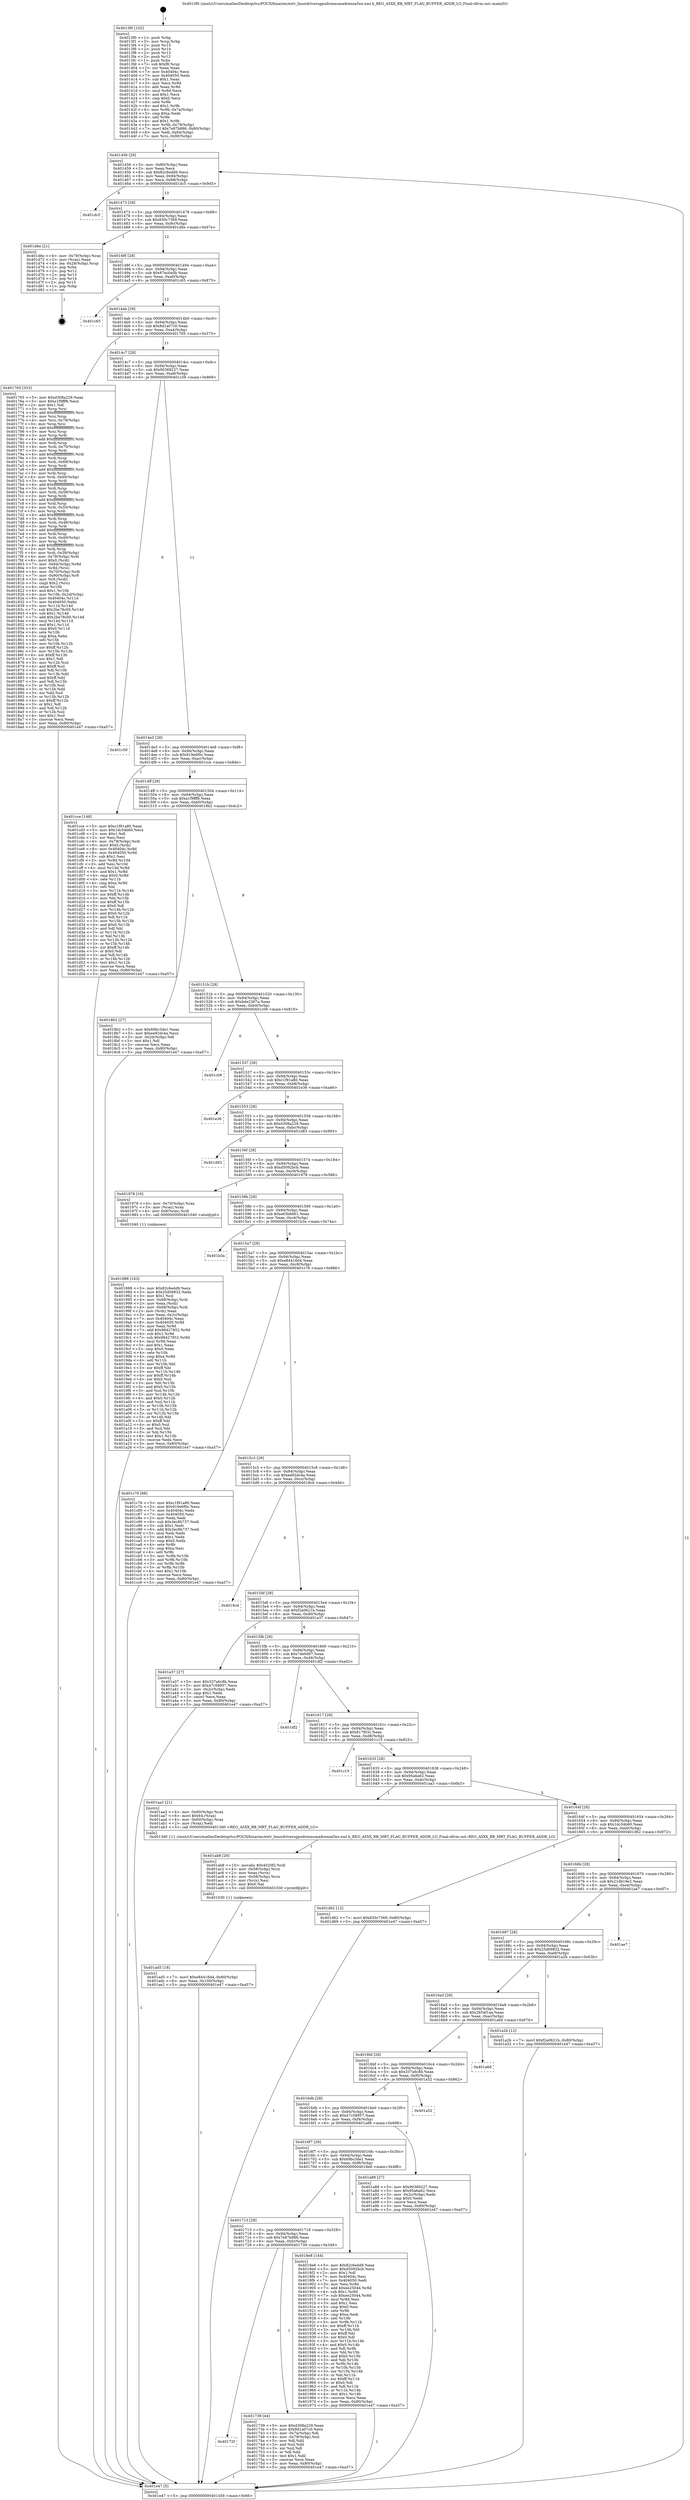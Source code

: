 digraph "0x4013f0" {
  label = "0x4013f0 (/mnt/c/Users/mathe/Desktop/tcc/POCII/binaries/extr_linuxdriversgpudrmmsmadrenoa5xx.xml.h_REG_A5XX_RB_MRT_FLAG_BUFFER_ADDR_LO_Final-ollvm.out::main(0))"
  labelloc = "t"
  node[shape=record]

  Entry [label="",width=0.3,height=0.3,shape=circle,fillcolor=black,style=filled]
  "0x401456" [label="{
     0x401456 [29]\l
     | [instrs]\l
     &nbsp;&nbsp;0x401456 \<+3\>: mov -0x80(%rbp),%eax\l
     &nbsp;&nbsp;0x401459 \<+2\>: mov %eax,%ecx\l
     &nbsp;&nbsp;0x40145b \<+6\>: sub $0x82c6edd9,%ecx\l
     &nbsp;&nbsp;0x401461 \<+6\>: mov %eax,-0x94(%rbp)\l
     &nbsp;&nbsp;0x401467 \<+6\>: mov %ecx,-0x98(%rbp)\l
     &nbsp;&nbsp;0x40146d \<+6\>: je 0000000000401dc5 \<main+0x9d5\>\l
  }"]
  "0x401dc5" [label="{
     0x401dc5\l
  }", style=dashed]
  "0x401473" [label="{
     0x401473 [28]\l
     | [instrs]\l
     &nbsp;&nbsp;0x401473 \<+5\>: jmp 0000000000401478 \<main+0x88\>\l
     &nbsp;&nbsp;0x401478 \<+6\>: mov -0x94(%rbp),%eax\l
     &nbsp;&nbsp;0x40147e \<+5\>: sub $0x830c7369,%eax\l
     &nbsp;&nbsp;0x401483 \<+6\>: mov %eax,-0x9c(%rbp)\l
     &nbsp;&nbsp;0x401489 \<+6\>: je 0000000000401d6e \<main+0x97e\>\l
  }"]
  Exit [label="",width=0.3,height=0.3,shape=circle,fillcolor=black,style=filled,peripheries=2]
  "0x401d6e" [label="{
     0x401d6e [21]\l
     | [instrs]\l
     &nbsp;&nbsp;0x401d6e \<+4\>: mov -0x78(%rbp),%rax\l
     &nbsp;&nbsp;0x401d72 \<+2\>: mov (%rax),%eax\l
     &nbsp;&nbsp;0x401d74 \<+4\>: lea -0x28(%rbp),%rsp\l
     &nbsp;&nbsp;0x401d78 \<+1\>: pop %rbx\l
     &nbsp;&nbsp;0x401d79 \<+2\>: pop %r12\l
     &nbsp;&nbsp;0x401d7b \<+2\>: pop %r13\l
     &nbsp;&nbsp;0x401d7d \<+2\>: pop %r14\l
     &nbsp;&nbsp;0x401d7f \<+2\>: pop %r15\l
     &nbsp;&nbsp;0x401d81 \<+1\>: pop %rbp\l
     &nbsp;&nbsp;0x401d82 \<+1\>: ret\l
  }"]
  "0x40148f" [label="{
     0x40148f [28]\l
     | [instrs]\l
     &nbsp;&nbsp;0x40148f \<+5\>: jmp 0000000000401494 \<main+0xa4\>\l
     &nbsp;&nbsp;0x401494 \<+6\>: mov -0x94(%rbp),%eax\l
     &nbsp;&nbsp;0x40149a \<+5\>: sub $0x87ec0a0b,%eax\l
     &nbsp;&nbsp;0x40149f \<+6\>: mov %eax,-0xa0(%rbp)\l
     &nbsp;&nbsp;0x4014a5 \<+6\>: je 0000000000401c65 \<main+0x875\>\l
  }"]
  "0x401ad5" [label="{
     0x401ad5 [18]\l
     | [instrs]\l
     &nbsp;&nbsp;0x401ad5 \<+7\>: movl $0xe84416d4,-0x80(%rbp)\l
     &nbsp;&nbsp;0x401adc \<+6\>: mov %eax,-0x100(%rbp)\l
     &nbsp;&nbsp;0x401ae2 \<+5\>: jmp 0000000000401e47 \<main+0xa57\>\l
  }"]
  "0x401c65" [label="{
     0x401c65\l
  }", style=dashed]
  "0x4014ab" [label="{
     0x4014ab [28]\l
     | [instrs]\l
     &nbsp;&nbsp;0x4014ab \<+5\>: jmp 00000000004014b0 \<main+0xc0\>\l
     &nbsp;&nbsp;0x4014b0 \<+6\>: mov -0x94(%rbp),%eax\l
     &nbsp;&nbsp;0x4014b6 \<+5\>: sub $0x8d1a07c0,%eax\l
     &nbsp;&nbsp;0x4014bb \<+6\>: mov %eax,-0xa4(%rbp)\l
     &nbsp;&nbsp;0x4014c1 \<+6\>: je 0000000000401765 \<main+0x375\>\l
  }"]
  "0x401ab8" [label="{
     0x401ab8 [29]\l
     | [instrs]\l
     &nbsp;&nbsp;0x401ab8 \<+10\>: movabs $0x4020f2,%rdi\l
     &nbsp;&nbsp;0x401ac2 \<+4\>: mov -0x58(%rbp),%rcx\l
     &nbsp;&nbsp;0x401ac6 \<+2\>: mov %eax,(%rcx)\l
     &nbsp;&nbsp;0x401ac8 \<+4\>: mov -0x58(%rbp),%rcx\l
     &nbsp;&nbsp;0x401acc \<+2\>: mov (%rcx),%esi\l
     &nbsp;&nbsp;0x401ace \<+2\>: mov $0x0,%al\l
     &nbsp;&nbsp;0x401ad0 \<+5\>: call 0000000000401030 \<printf@plt\>\l
     | [calls]\l
     &nbsp;&nbsp;0x401030 \{1\} (unknown)\l
  }"]
  "0x401765" [label="{
     0x401765 [333]\l
     | [instrs]\l
     &nbsp;&nbsp;0x401765 \<+5\>: mov $0xd308a229,%eax\l
     &nbsp;&nbsp;0x40176a \<+5\>: mov $0xa1f9fff6,%ecx\l
     &nbsp;&nbsp;0x40176f \<+2\>: mov $0x1,%dl\l
     &nbsp;&nbsp;0x401771 \<+3\>: mov %rsp,%rsi\l
     &nbsp;&nbsp;0x401774 \<+4\>: add $0xfffffffffffffff0,%rsi\l
     &nbsp;&nbsp;0x401778 \<+3\>: mov %rsi,%rsp\l
     &nbsp;&nbsp;0x40177b \<+4\>: mov %rsi,-0x78(%rbp)\l
     &nbsp;&nbsp;0x40177f \<+3\>: mov %rsp,%rsi\l
     &nbsp;&nbsp;0x401782 \<+4\>: add $0xfffffffffffffff0,%rsi\l
     &nbsp;&nbsp;0x401786 \<+3\>: mov %rsi,%rsp\l
     &nbsp;&nbsp;0x401789 \<+3\>: mov %rsp,%rdi\l
     &nbsp;&nbsp;0x40178c \<+4\>: add $0xfffffffffffffff0,%rdi\l
     &nbsp;&nbsp;0x401790 \<+3\>: mov %rdi,%rsp\l
     &nbsp;&nbsp;0x401793 \<+4\>: mov %rdi,-0x70(%rbp)\l
     &nbsp;&nbsp;0x401797 \<+3\>: mov %rsp,%rdi\l
     &nbsp;&nbsp;0x40179a \<+4\>: add $0xfffffffffffffff0,%rdi\l
     &nbsp;&nbsp;0x40179e \<+3\>: mov %rdi,%rsp\l
     &nbsp;&nbsp;0x4017a1 \<+4\>: mov %rdi,-0x68(%rbp)\l
     &nbsp;&nbsp;0x4017a5 \<+3\>: mov %rsp,%rdi\l
     &nbsp;&nbsp;0x4017a8 \<+4\>: add $0xfffffffffffffff0,%rdi\l
     &nbsp;&nbsp;0x4017ac \<+3\>: mov %rdi,%rsp\l
     &nbsp;&nbsp;0x4017af \<+4\>: mov %rdi,-0x60(%rbp)\l
     &nbsp;&nbsp;0x4017b3 \<+3\>: mov %rsp,%rdi\l
     &nbsp;&nbsp;0x4017b6 \<+4\>: add $0xfffffffffffffff0,%rdi\l
     &nbsp;&nbsp;0x4017ba \<+3\>: mov %rdi,%rsp\l
     &nbsp;&nbsp;0x4017bd \<+4\>: mov %rdi,-0x58(%rbp)\l
     &nbsp;&nbsp;0x4017c1 \<+3\>: mov %rsp,%rdi\l
     &nbsp;&nbsp;0x4017c4 \<+4\>: add $0xfffffffffffffff0,%rdi\l
     &nbsp;&nbsp;0x4017c8 \<+3\>: mov %rdi,%rsp\l
     &nbsp;&nbsp;0x4017cb \<+4\>: mov %rdi,-0x50(%rbp)\l
     &nbsp;&nbsp;0x4017cf \<+3\>: mov %rsp,%rdi\l
     &nbsp;&nbsp;0x4017d2 \<+4\>: add $0xfffffffffffffff0,%rdi\l
     &nbsp;&nbsp;0x4017d6 \<+3\>: mov %rdi,%rsp\l
     &nbsp;&nbsp;0x4017d9 \<+4\>: mov %rdi,-0x48(%rbp)\l
     &nbsp;&nbsp;0x4017dd \<+3\>: mov %rsp,%rdi\l
     &nbsp;&nbsp;0x4017e0 \<+4\>: add $0xfffffffffffffff0,%rdi\l
     &nbsp;&nbsp;0x4017e4 \<+3\>: mov %rdi,%rsp\l
     &nbsp;&nbsp;0x4017e7 \<+4\>: mov %rdi,-0x40(%rbp)\l
     &nbsp;&nbsp;0x4017eb \<+3\>: mov %rsp,%rdi\l
     &nbsp;&nbsp;0x4017ee \<+4\>: add $0xfffffffffffffff0,%rdi\l
     &nbsp;&nbsp;0x4017f2 \<+3\>: mov %rdi,%rsp\l
     &nbsp;&nbsp;0x4017f5 \<+4\>: mov %rdi,-0x38(%rbp)\l
     &nbsp;&nbsp;0x4017f9 \<+4\>: mov -0x78(%rbp),%rdi\l
     &nbsp;&nbsp;0x4017fd \<+6\>: movl $0x0,(%rdi)\l
     &nbsp;&nbsp;0x401803 \<+7\>: mov -0x84(%rbp),%r8d\l
     &nbsp;&nbsp;0x40180a \<+3\>: mov %r8d,(%rsi)\l
     &nbsp;&nbsp;0x40180d \<+4\>: mov -0x70(%rbp),%rdi\l
     &nbsp;&nbsp;0x401811 \<+7\>: mov -0x90(%rbp),%r9\l
     &nbsp;&nbsp;0x401818 \<+3\>: mov %r9,(%rdi)\l
     &nbsp;&nbsp;0x40181b \<+3\>: cmpl $0x2,(%rsi)\l
     &nbsp;&nbsp;0x40181e \<+4\>: setne %r10b\l
     &nbsp;&nbsp;0x401822 \<+4\>: and $0x1,%r10b\l
     &nbsp;&nbsp;0x401826 \<+4\>: mov %r10b,-0x2d(%rbp)\l
     &nbsp;&nbsp;0x40182a \<+8\>: mov 0x40404c,%r11d\l
     &nbsp;&nbsp;0x401832 \<+7\>: mov 0x404050,%ebx\l
     &nbsp;&nbsp;0x401839 \<+3\>: mov %r11d,%r14d\l
     &nbsp;&nbsp;0x40183c \<+7\>: sub $0x2be78c00,%r14d\l
     &nbsp;&nbsp;0x401843 \<+4\>: sub $0x1,%r14d\l
     &nbsp;&nbsp;0x401847 \<+7\>: add $0x2be78c00,%r14d\l
     &nbsp;&nbsp;0x40184e \<+4\>: imul %r14d,%r11d\l
     &nbsp;&nbsp;0x401852 \<+4\>: and $0x1,%r11d\l
     &nbsp;&nbsp;0x401856 \<+4\>: cmp $0x0,%r11d\l
     &nbsp;&nbsp;0x40185a \<+4\>: sete %r10b\l
     &nbsp;&nbsp;0x40185e \<+3\>: cmp $0xa,%ebx\l
     &nbsp;&nbsp;0x401861 \<+4\>: setl %r15b\l
     &nbsp;&nbsp;0x401865 \<+3\>: mov %r10b,%r12b\l
     &nbsp;&nbsp;0x401868 \<+4\>: xor $0xff,%r12b\l
     &nbsp;&nbsp;0x40186c \<+3\>: mov %r15b,%r13b\l
     &nbsp;&nbsp;0x40186f \<+4\>: xor $0xff,%r13b\l
     &nbsp;&nbsp;0x401873 \<+3\>: xor $0x1,%dl\l
     &nbsp;&nbsp;0x401876 \<+3\>: mov %r12b,%sil\l
     &nbsp;&nbsp;0x401879 \<+4\>: and $0xff,%sil\l
     &nbsp;&nbsp;0x40187d \<+3\>: and %dl,%r10b\l
     &nbsp;&nbsp;0x401880 \<+3\>: mov %r13b,%dil\l
     &nbsp;&nbsp;0x401883 \<+4\>: and $0xff,%dil\l
     &nbsp;&nbsp;0x401887 \<+3\>: and %dl,%r15b\l
     &nbsp;&nbsp;0x40188a \<+3\>: or %r10b,%sil\l
     &nbsp;&nbsp;0x40188d \<+3\>: or %r15b,%dil\l
     &nbsp;&nbsp;0x401890 \<+3\>: xor %dil,%sil\l
     &nbsp;&nbsp;0x401893 \<+3\>: or %r13b,%r12b\l
     &nbsp;&nbsp;0x401896 \<+4\>: xor $0xff,%r12b\l
     &nbsp;&nbsp;0x40189a \<+3\>: or $0x1,%dl\l
     &nbsp;&nbsp;0x40189d \<+3\>: and %dl,%r12b\l
     &nbsp;&nbsp;0x4018a0 \<+3\>: or %r12b,%sil\l
     &nbsp;&nbsp;0x4018a3 \<+4\>: test $0x1,%sil\l
     &nbsp;&nbsp;0x4018a7 \<+3\>: cmovne %ecx,%eax\l
     &nbsp;&nbsp;0x4018aa \<+3\>: mov %eax,-0x80(%rbp)\l
     &nbsp;&nbsp;0x4018ad \<+5\>: jmp 0000000000401e47 \<main+0xa57\>\l
  }"]
  "0x4014c7" [label="{
     0x4014c7 [28]\l
     | [instrs]\l
     &nbsp;&nbsp;0x4014c7 \<+5\>: jmp 00000000004014cc \<main+0xdc\>\l
     &nbsp;&nbsp;0x4014cc \<+6\>: mov -0x94(%rbp),%eax\l
     &nbsp;&nbsp;0x4014d2 \<+5\>: sub $0x90369227,%eax\l
     &nbsp;&nbsp;0x4014d7 \<+6\>: mov %eax,-0xa8(%rbp)\l
     &nbsp;&nbsp;0x4014dd \<+6\>: je 0000000000401c59 \<main+0x869\>\l
  }"]
  "0x401988" [label="{
     0x401988 [163]\l
     | [instrs]\l
     &nbsp;&nbsp;0x401988 \<+5\>: mov $0x82c6edd9,%ecx\l
     &nbsp;&nbsp;0x40198d \<+5\>: mov $0x25d09832,%edx\l
     &nbsp;&nbsp;0x401992 \<+3\>: mov $0x1,%sil\l
     &nbsp;&nbsp;0x401995 \<+4\>: mov -0x68(%rbp),%rdi\l
     &nbsp;&nbsp;0x401999 \<+2\>: mov %eax,(%rdi)\l
     &nbsp;&nbsp;0x40199b \<+4\>: mov -0x68(%rbp),%rdi\l
     &nbsp;&nbsp;0x40199f \<+2\>: mov (%rdi),%eax\l
     &nbsp;&nbsp;0x4019a1 \<+3\>: mov %eax,-0x2c(%rbp)\l
     &nbsp;&nbsp;0x4019a4 \<+7\>: mov 0x40404c,%eax\l
     &nbsp;&nbsp;0x4019ab \<+8\>: mov 0x404050,%r8d\l
     &nbsp;&nbsp;0x4019b3 \<+3\>: mov %eax,%r9d\l
     &nbsp;&nbsp;0x4019b6 \<+7\>: add $0x98427852,%r9d\l
     &nbsp;&nbsp;0x4019bd \<+4\>: sub $0x1,%r9d\l
     &nbsp;&nbsp;0x4019c1 \<+7\>: sub $0x98427852,%r9d\l
     &nbsp;&nbsp;0x4019c8 \<+4\>: imul %r9d,%eax\l
     &nbsp;&nbsp;0x4019cc \<+3\>: and $0x1,%eax\l
     &nbsp;&nbsp;0x4019cf \<+3\>: cmp $0x0,%eax\l
     &nbsp;&nbsp;0x4019d2 \<+4\>: sete %r10b\l
     &nbsp;&nbsp;0x4019d6 \<+4\>: cmp $0xa,%r8d\l
     &nbsp;&nbsp;0x4019da \<+4\>: setl %r11b\l
     &nbsp;&nbsp;0x4019de \<+3\>: mov %r10b,%bl\l
     &nbsp;&nbsp;0x4019e1 \<+3\>: xor $0xff,%bl\l
     &nbsp;&nbsp;0x4019e4 \<+3\>: mov %r11b,%r14b\l
     &nbsp;&nbsp;0x4019e7 \<+4\>: xor $0xff,%r14b\l
     &nbsp;&nbsp;0x4019eb \<+4\>: xor $0x0,%sil\l
     &nbsp;&nbsp;0x4019ef \<+3\>: mov %bl,%r15b\l
     &nbsp;&nbsp;0x4019f2 \<+4\>: and $0x0,%r15b\l
     &nbsp;&nbsp;0x4019f6 \<+3\>: and %sil,%r10b\l
     &nbsp;&nbsp;0x4019f9 \<+3\>: mov %r14b,%r12b\l
     &nbsp;&nbsp;0x4019fc \<+4\>: and $0x0,%r12b\l
     &nbsp;&nbsp;0x401a00 \<+3\>: and %sil,%r11b\l
     &nbsp;&nbsp;0x401a03 \<+3\>: or %r10b,%r15b\l
     &nbsp;&nbsp;0x401a06 \<+3\>: or %r11b,%r12b\l
     &nbsp;&nbsp;0x401a09 \<+3\>: xor %r12b,%r15b\l
     &nbsp;&nbsp;0x401a0c \<+3\>: or %r14b,%bl\l
     &nbsp;&nbsp;0x401a0f \<+3\>: xor $0xff,%bl\l
     &nbsp;&nbsp;0x401a12 \<+4\>: or $0x0,%sil\l
     &nbsp;&nbsp;0x401a16 \<+3\>: and %sil,%bl\l
     &nbsp;&nbsp;0x401a19 \<+3\>: or %bl,%r15b\l
     &nbsp;&nbsp;0x401a1c \<+4\>: test $0x1,%r15b\l
     &nbsp;&nbsp;0x401a20 \<+3\>: cmovne %edx,%ecx\l
     &nbsp;&nbsp;0x401a23 \<+3\>: mov %ecx,-0x80(%rbp)\l
     &nbsp;&nbsp;0x401a26 \<+5\>: jmp 0000000000401e47 \<main+0xa57\>\l
  }"]
  "0x401c59" [label="{
     0x401c59\l
  }", style=dashed]
  "0x4014e3" [label="{
     0x4014e3 [28]\l
     | [instrs]\l
     &nbsp;&nbsp;0x4014e3 \<+5\>: jmp 00000000004014e8 \<main+0xf8\>\l
     &nbsp;&nbsp;0x4014e8 \<+6\>: mov -0x94(%rbp),%eax\l
     &nbsp;&nbsp;0x4014ee \<+5\>: sub $0x919e6f0c,%eax\l
     &nbsp;&nbsp;0x4014f3 \<+6\>: mov %eax,-0xac(%rbp)\l
     &nbsp;&nbsp;0x4014f9 \<+6\>: je 0000000000401cce \<main+0x8de\>\l
  }"]
  "0x4013f0" [label="{
     0x4013f0 [102]\l
     | [instrs]\l
     &nbsp;&nbsp;0x4013f0 \<+1\>: push %rbp\l
     &nbsp;&nbsp;0x4013f1 \<+3\>: mov %rsp,%rbp\l
     &nbsp;&nbsp;0x4013f4 \<+2\>: push %r15\l
     &nbsp;&nbsp;0x4013f6 \<+2\>: push %r14\l
     &nbsp;&nbsp;0x4013f8 \<+2\>: push %r13\l
     &nbsp;&nbsp;0x4013fa \<+2\>: push %r12\l
     &nbsp;&nbsp;0x4013fc \<+1\>: push %rbx\l
     &nbsp;&nbsp;0x4013fd \<+7\>: sub $0xf8,%rsp\l
     &nbsp;&nbsp;0x401404 \<+2\>: xor %eax,%eax\l
     &nbsp;&nbsp;0x401406 \<+7\>: mov 0x40404c,%ecx\l
     &nbsp;&nbsp;0x40140d \<+7\>: mov 0x404050,%edx\l
     &nbsp;&nbsp;0x401414 \<+3\>: sub $0x1,%eax\l
     &nbsp;&nbsp;0x401417 \<+3\>: mov %ecx,%r8d\l
     &nbsp;&nbsp;0x40141a \<+3\>: add %eax,%r8d\l
     &nbsp;&nbsp;0x40141d \<+4\>: imul %r8d,%ecx\l
     &nbsp;&nbsp;0x401421 \<+3\>: and $0x1,%ecx\l
     &nbsp;&nbsp;0x401424 \<+3\>: cmp $0x0,%ecx\l
     &nbsp;&nbsp;0x401427 \<+4\>: sete %r9b\l
     &nbsp;&nbsp;0x40142b \<+4\>: and $0x1,%r9b\l
     &nbsp;&nbsp;0x40142f \<+4\>: mov %r9b,-0x7a(%rbp)\l
     &nbsp;&nbsp;0x401433 \<+3\>: cmp $0xa,%edx\l
     &nbsp;&nbsp;0x401436 \<+4\>: setl %r9b\l
     &nbsp;&nbsp;0x40143a \<+4\>: and $0x1,%r9b\l
     &nbsp;&nbsp;0x40143e \<+4\>: mov %r9b,-0x79(%rbp)\l
     &nbsp;&nbsp;0x401442 \<+7\>: movl $0x7e87b886,-0x80(%rbp)\l
     &nbsp;&nbsp;0x401449 \<+6\>: mov %edi,-0x84(%rbp)\l
     &nbsp;&nbsp;0x40144f \<+7\>: mov %rsi,-0x90(%rbp)\l
  }"]
  "0x401cce" [label="{
     0x401cce [148]\l
     | [instrs]\l
     &nbsp;&nbsp;0x401cce \<+5\>: mov $0xc1f91a80,%eax\l
     &nbsp;&nbsp;0x401cd3 \<+5\>: mov $0x1dc54b60,%ecx\l
     &nbsp;&nbsp;0x401cd8 \<+2\>: mov $0x1,%dl\l
     &nbsp;&nbsp;0x401cda \<+2\>: xor %esi,%esi\l
     &nbsp;&nbsp;0x401cdc \<+4\>: mov -0x78(%rbp),%rdi\l
     &nbsp;&nbsp;0x401ce0 \<+6\>: movl $0x0,(%rdi)\l
     &nbsp;&nbsp;0x401ce6 \<+8\>: mov 0x40404c,%r8d\l
     &nbsp;&nbsp;0x401cee \<+8\>: mov 0x404050,%r9d\l
     &nbsp;&nbsp;0x401cf6 \<+3\>: sub $0x1,%esi\l
     &nbsp;&nbsp;0x401cf9 \<+3\>: mov %r8d,%r10d\l
     &nbsp;&nbsp;0x401cfc \<+3\>: add %esi,%r10d\l
     &nbsp;&nbsp;0x401cff \<+4\>: imul %r10d,%r8d\l
     &nbsp;&nbsp;0x401d03 \<+4\>: and $0x1,%r8d\l
     &nbsp;&nbsp;0x401d07 \<+4\>: cmp $0x0,%r8d\l
     &nbsp;&nbsp;0x401d0b \<+4\>: sete %r11b\l
     &nbsp;&nbsp;0x401d0f \<+4\>: cmp $0xa,%r9d\l
     &nbsp;&nbsp;0x401d13 \<+3\>: setl %bl\l
     &nbsp;&nbsp;0x401d16 \<+3\>: mov %r11b,%r14b\l
     &nbsp;&nbsp;0x401d19 \<+4\>: xor $0xff,%r14b\l
     &nbsp;&nbsp;0x401d1d \<+3\>: mov %bl,%r15b\l
     &nbsp;&nbsp;0x401d20 \<+4\>: xor $0xff,%r15b\l
     &nbsp;&nbsp;0x401d24 \<+3\>: xor $0x0,%dl\l
     &nbsp;&nbsp;0x401d27 \<+3\>: mov %r14b,%r12b\l
     &nbsp;&nbsp;0x401d2a \<+4\>: and $0x0,%r12b\l
     &nbsp;&nbsp;0x401d2e \<+3\>: and %dl,%r11b\l
     &nbsp;&nbsp;0x401d31 \<+3\>: mov %r15b,%r13b\l
     &nbsp;&nbsp;0x401d34 \<+4\>: and $0x0,%r13b\l
     &nbsp;&nbsp;0x401d38 \<+2\>: and %dl,%bl\l
     &nbsp;&nbsp;0x401d3a \<+3\>: or %r11b,%r12b\l
     &nbsp;&nbsp;0x401d3d \<+3\>: or %bl,%r13b\l
     &nbsp;&nbsp;0x401d40 \<+3\>: xor %r13b,%r12b\l
     &nbsp;&nbsp;0x401d43 \<+3\>: or %r15b,%r14b\l
     &nbsp;&nbsp;0x401d46 \<+4\>: xor $0xff,%r14b\l
     &nbsp;&nbsp;0x401d4a \<+3\>: or $0x0,%dl\l
     &nbsp;&nbsp;0x401d4d \<+3\>: and %dl,%r14b\l
     &nbsp;&nbsp;0x401d50 \<+3\>: or %r14b,%r12b\l
     &nbsp;&nbsp;0x401d53 \<+4\>: test $0x1,%r12b\l
     &nbsp;&nbsp;0x401d57 \<+3\>: cmovne %ecx,%eax\l
     &nbsp;&nbsp;0x401d5a \<+3\>: mov %eax,-0x80(%rbp)\l
     &nbsp;&nbsp;0x401d5d \<+5\>: jmp 0000000000401e47 \<main+0xa57\>\l
  }"]
  "0x4014ff" [label="{
     0x4014ff [28]\l
     | [instrs]\l
     &nbsp;&nbsp;0x4014ff \<+5\>: jmp 0000000000401504 \<main+0x114\>\l
     &nbsp;&nbsp;0x401504 \<+6\>: mov -0x94(%rbp),%eax\l
     &nbsp;&nbsp;0x40150a \<+5\>: sub $0xa1f9fff6,%eax\l
     &nbsp;&nbsp;0x40150f \<+6\>: mov %eax,-0xb0(%rbp)\l
     &nbsp;&nbsp;0x401515 \<+6\>: je 00000000004018b2 \<main+0x4c2\>\l
  }"]
  "0x401e47" [label="{
     0x401e47 [5]\l
     | [instrs]\l
     &nbsp;&nbsp;0x401e47 \<+5\>: jmp 0000000000401456 \<main+0x66\>\l
  }"]
  "0x4018b2" [label="{
     0x4018b2 [27]\l
     | [instrs]\l
     &nbsp;&nbsp;0x4018b2 \<+5\>: mov $0x69bc3de1,%eax\l
     &nbsp;&nbsp;0x4018b7 \<+5\>: mov $0xee92dc4a,%ecx\l
     &nbsp;&nbsp;0x4018bc \<+3\>: mov -0x2d(%rbp),%dl\l
     &nbsp;&nbsp;0x4018bf \<+3\>: test $0x1,%dl\l
     &nbsp;&nbsp;0x4018c2 \<+3\>: cmovne %ecx,%eax\l
     &nbsp;&nbsp;0x4018c5 \<+3\>: mov %eax,-0x80(%rbp)\l
     &nbsp;&nbsp;0x4018c8 \<+5\>: jmp 0000000000401e47 \<main+0xa57\>\l
  }"]
  "0x40151b" [label="{
     0x40151b [28]\l
     | [instrs]\l
     &nbsp;&nbsp;0x40151b \<+5\>: jmp 0000000000401520 \<main+0x130\>\l
     &nbsp;&nbsp;0x401520 \<+6\>: mov -0x94(%rbp),%eax\l
     &nbsp;&nbsp;0x401526 \<+5\>: sub $0xb4e2367a,%eax\l
     &nbsp;&nbsp;0x40152b \<+6\>: mov %eax,-0xb4(%rbp)\l
     &nbsp;&nbsp;0x401531 \<+6\>: je 0000000000401c09 \<main+0x819\>\l
  }"]
  "0x40172f" [label="{
     0x40172f\l
  }", style=dashed]
  "0x401c09" [label="{
     0x401c09\l
  }", style=dashed]
  "0x401537" [label="{
     0x401537 [28]\l
     | [instrs]\l
     &nbsp;&nbsp;0x401537 \<+5\>: jmp 000000000040153c \<main+0x14c\>\l
     &nbsp;&nbsp;0x40153c \<+6\>: mov -0x94(%rbp),%eax\l
     &nbsp;&nbsp;0x401542 \<+5\>: sub $0xc1f91a80,%eax\l
     &nbsp;&nbsp;0x401547 \<+6\>: mov %eax,-0xb8(%rbp)\l
     &nbsp;&nbsp;0x40154d \<+6\>: je 0000000000401e36 \<main+0xa46\>\l
  }"]
  "0x401739" [label="{
     0x401739 [44]\l
     | [instrs]\l
     &nbsp;&nbsp;0x401739 \<+5\>: mov $0xd308a229,%eax\l
     &nbsp;&nbsp;0x40173e \<+5\>: mov $0x8d1a07c0,%ecx\l
     &nbsp;&nbsp;0x401743 \<+3\>: mov -0x7a(%rbp),%dl\l
     &nbsp;&nbsp;0x401746 \<+4\>: mov -0x79(%rbp),%sil\l
     &nbsp;&nbsp;0x40174a \<+3\>: mov %dl,%dil\l
     &nbsp;&nbsp;0x40174d \<+3\>: and %sil,%dil\l
     &nbsp;&nbsp;0x401750 \<+3\>: xor %sil,%dl\l
     &nbsp;&nbsp;0x401753 \<+3\>: or %dl,%dil\l
     &nbsp;&nbsp;0x401756 \<+4\>: test $0x1,%dil\l
     &nbsp;&nbsp;0x40175a \<+3\>: cmovne %ecx,%eax\l
     &nbsp;&nbsp;0x40175d \<+3\>: mov %eax,-0x80(%rbp)\l
     &nbsp;&nbsp;0x401760 \<+5\>: jmp 0000000000401e47 \<main+0xa57\>\l
  }"]
  "0x401e36" [label="{
     0x401e36\l
  }", style=dashed]
  "0x401553" [label="{
     0x401553 [28]\l
     | [instrs]\l
     &nbsp;&nbsp;0x401553 \<+5\>: jmp 0000000000401558 \<main+0x168\>\l
     &nbsp;&nbsp;0x401558 \<+6\>: mov -0x94(%rbp),%eax\l
     &nbsp;&nbsp;0x40155e \<+5\>: sub $0xd308a229,%eax\l
     &nbsp;&nbsp;0x401563 \<+6\>: mov %eax,-0xbc(%rbp)\l
     &nbsp;&nbsp;0x401569 \<+6\>: je 0000000000401d83 \<main+0x993\>\l
  }"]
  "0x401713" [label="{
     0x401713 [28]\l
     | [instrs]\l
     &nbsp;&nbsp;0x401713 \<+5\>: jmp 0000000000401718 \<main+0x328\>\l
     &nbsp;&nbsp;0x401718 \<+6\>: mov -0x94(%rbp),%eax\l
     &nbsp;&nbsp;0x40171e \<+5\>: sub $0x7e87b886,%eax\l
     &nbsp;&nbsp;0x401723 \<+6\>: mov %eax,-0xfc(%rbp)\l
     &nbsp;&nbsp;0x401729 \<+6\>: je 0000000000401739 \<main+0x349\>\l
  }"]
  "0x401d83" [label="{
     0x401d83\l
  }", style=dashed]
  "0x40156f" [label="{
     0x40156f [28]\l
     | [instrs]\l
     &nbsp;&nbsp;0x40156f \<+5\>: jmp 0000000000401574 \<main+0x184\>\l
     &nbsp;&nbsp;0x401574 \<+6\>: mov -0x94(%rbp),%eax\l
     &nbsp;&nbsp;0x40157a \<+5\>: sub $0xd5092bcb,%eax\l
     &nbsp;&nbsp;0x40157f \<+6\>: mov %eax,-0xc0(%rbp)\l
     &nbsp;&nbsp;0x401585 \<+6\>: je 0000000000401978 \<main+0x588\>\l
  }"]
  "0x4018e8" [label="{
     0x4018e8 [144]\l
     | [instrs]\l
     &nbsp;&nbsp;0x4018e8 \<+5\>: mov $0x82c6edd9,%eax\l
     &nbsp;&nbsp;0x4018ed \<+5\>: mov $0xd5092bcb,%ecx\l
     &nbsp;&nbsp;0x4018f2 \<+2\>: mov $0x1,%dl\l
     &nbsp;&nbsp;0x4018f4 \<+7\>: mov 0x40404c,%esi\l
     &nbsp;&nbsp;0x4018fb \<+7\>: mov 0x404050,%edi\l
     &nbsp;&nbsp;0x401902 \<+3\>: mov %esi,%r8d\l
     &nbsp;&nbsp;0x401905 \<+7\>: add $0xee25044,%r8d\l
     &nbsp;&nbsp;0x40190c \<+4\>: sub $0x1,%r8d\l
     &nbsp;&nbsp;0x401910 \<+7\>: sub $0xee25044,%r8d\l
     &nbsp;&nbsp;0x401917 \<+4\>: imul %r8d,%esi\l
     &nbsp;&nbsp;0x40191b \<+3\>: and $0x1,%esi\l
     &nbsp;&nbsp;0x40191e \<+3\>: cmp $0x0,%esi\l
     &nbsp;&nbsp;0x401921 \<+4\>: sete %r9b\l
     &nbsp;&nbsp;0x401925 \<+3\>: cmp $0xa,%edi\l
     &nbsp;&nbsp;0x401928 \<+4\>: setl %r10b\l
     &nbsp;&nbsp;0x40192c \<+3\>: mov %r9b,%r11b\l
     &nbsp;&nbsp;0x40192f \<+4\>: xor $0xff,%r11b\l
     &nbsp;&nbsp;0x401933 \<+3\>: mov %r10b,%bl\l
     &nbsp;&nbsp;0x401936 \<+3\>: xor $0xff,%bl\l
     &nbsp;&nbsp;0x401939 \<+3\>: xor $0x0,%dl\l
     &nbsp;&nbsp;0x40193c \<+3\>: mov %r11b,%r14b\l
     &nbsp;&nbsp;0x40193f \<+4\>: and $0x0,%r14b\l
     &nbsp;&nbsp;0x401943 \<+3\>: and %dl,%r9b\l
     &nbsp;&nbsp;0x401946 \<+3\>: mov %bl,%r15b\l
     &nbsp;&nbsp;0x401949 \<+4\>: and $0x0,%r15b\l
     &nbsp;&nbsp;0x40194d \<+3\>: and %dl,%r10b\l
     &nbsp;&nbsp;0x401950 \<+3\>: or %r9b,%r14b\l
     &nbsp;&nbsp;0x401953 \<+3\>: or %r10b,%r15b\l
     &nbsp;&nbsp;0x401956 \<+3\>: xor %r15b,%r14b\l
     &nbsp;&nbsp;0x401959 \<+3\>: or %bl,%r11b\l
     &nbsp;&nbsp;0x40195c \<+4\>: xor $0xff,%r11b\l
     &nbsp;&nbsp;0x401960 \<+3\>: or $0x0,%dl\l
     &nbsp;&nbsp;0x401963 \<+3\>: and %dl,%r11b\l
     &nbsp;&nbsp;0x401966 \<+3\>: or %r11b,%r14b\l
     &nbsp;&nbsp;0x401969 \<+4\>: test $0x1,%r14b\l
     &nbsp;&nbsp;0x40196d \<+3\>: cmovne %ecx,%eax\l
     &nbsp;&nbsp;0x401970 \<+3\>: mov %eax,-0x80(%rbp)\l
     &nbsp;&nbsp;0x401973 \<+5\>: jmp 0000000000401e47 \<main+0xa57\>\l
  }"]
  "0x401978" [label="{
     0x401978 [16]\l
     | [instrs]\l
     &nbsp;&nbsp;0x401978 \<+4\>: mov -0x70(%rbp),%rax\l
     &nbsp;&nbsp;0x40197c \<+3\>: mov (%rax),%rax\l
     &nbsp;&nbsp;0x40197f \<+4\>: mov 0x8(%rax),%rdi\l
     &nbsp;&nbsp;0x401983 \<+5\>: call 0000000000401040 \<atoi@plt\>\l
     | [calls]\l
     &nbsp;&nbsp;0x401040 \{1\} (unknown)\l
  }"]
  "0x40158b" [label="{
     0x40158b [28]\l
     | [instrs]\l
     &nbsp;&nbsp;0x40158b \<+5\>: jmp 0000000000401590 \<main+0x1a0\>\l
     &nbsp;&nbsp;0x401590 \<+6\>: mov -0x94(%rbp),%eax\l
     &nbsp;&nbsp;0x401596 \<+5\>: sub $0xe63b6b61,%eax\l
     &nbsp;&nbsp;0x40159b \<+6\>: mov %eax,-0xc4(%rbp)\l
     &nbsp;&nbsp;0x4015a1 \<+6\>: je 0000000000401b3a \<main+0x74a\>\l
  }"]
  "0x4016f7" [label="{
     0x4016f7 [28]\l
     | [instrs]\l
     &nbsp;&nbsp;0x4016f7 \<+5\>: jmp 00000000004016fc \<main+0x30c\>\l
     &nbsp;&nbsp;0x4016fc \<+6\>: mov -0x94(%rbp),%eax\l
     &nbsp;&nbsp;0x401702 \<+5\>: sub $0x69bc3de1,%eax\l
     &nbsp;&nbsp;0x401707 \<+6\>: mov %eax,-0xf8(%rbp)\l
     &nbsp;&nbsp;0x40170d \<+6\>: je 00000000004018e8 \<main+0x4f8\>\l
  }"]
  "0x401b3a" [label="{
     0x401b3a\l
  }", style=dashed]
  "0x4015a7" [label="{
     0x4015a7 [28]\l
     | [instrs]\l
     &nbsp;&nbsp;0x4015a7 \<+5\>: jmp 00000000004015ac \<main+0x1bc\>\l
     &nbsp;&nbsp;0x4015ac \<+6\>: mov -0x94(%rbp),%eax\l
     &nbsp;&nbsp;0x4015b2 \<+5\>: sub $0xe84416d4,%eax\l
     &nbsp;&nbsp;0x4015b7 \<+6\>: mov %eax,-0xc8(%rbp)\l
     &nbsp;&nbsp;0x4015bd \<+6\>: je 0000000000401c76 \<main+0x886\>\l
  }"]
  "0x401a88" [label="{
     0x401a88 [27]\l
     | [instrs]\l
     &nbsp;&nbsp;0x401a88 \<+5\>: mov $0x90369227,%eax\l
     &nbsp;&nbsp;0x401a8d \<+5\>: mov $0x95a6a62,%ecx\l
     &nbsp;&nbsp;0x401a92 \<+3\>: mov -0x2c(%rbp),%edx\l
     &nbsp;&nbsp;0x401a95 \<+3\>: cmp $0x0,%edx\l
     &nbsp;&nbsp;0x401a98 \<+3\>: cmove %ecx,%eax\l
     &nbsp;&nbsp;0x401a9b \<+3\>: mov %eax,-0x80(%rbp)\l
     &nbsp;&nbsp;0x401a9e \<+5\>: jmp 0000000000401e47 \<main+0xa57\>\l
  }"]
  "0x401c76" [label="{
     0x401c76 [88]\l
     | [instrs]\l
     &nbsp;&nbsp;0x401c76 \<+5\>: mov $0xc1f91a80,%eax\l
     &nbsp;&nbsp;0x401c7b \<+5\>: mov $0x919e6f0c,%ecx\l
     &nbsp;&nbsp;0x401c80 \<+7\>: mov 0x40404c,%edx\l
     &nbsp;&nbsp;0x401c87 \<+7\>: mov 0x404050,%esi\l
     &nbsp;&nbsp;0x401c8e \<+2\>: mov %edx,%edi\l
     &nbsp;&nbsp;0x401c90 \<+6\>: sub $0x3ec8b737,%edi\l
     &nbsp;&nbsp;0x401c96 \<+3\>: sub $0x1,%edi\l
     &nbsp;&nbsp;0x401c99 \<+6\>: add $0x3ec8b737,%edi\l
     &nbsp;&nbsp;0x401c9f \<+3\>: imul %edi,%edx\l
     &nbsp;&nbsp;0x401ca2 \<+3\>: and $0x1,%edx\l
     &nbsp;&nbsp;0x401ca5 \<+3\>: cmp $0x0,%edx\l
     &nbsp;&nbsp;0x401ca8 \<+4\>: sete %r8b\l
     &nbsp;&nbsp;0x401cac \<+3\>: cmp $0xa,%esi\l
     &nbsp;&nbsp;0x401caf \<+4\>: setl %r9b\l
     &nbsp;&nbsp;0x401cb3 \<+3\>: mov %r8b,%r10b\l
     &nbsp;&nbsp;0x401cb6 \<+3\>: and %r9b,%r10b\l
     &nbsp;&nbsp;0x401cb9 \<+3\>: xor %r9b,%r8b\l
     &nbsp;&nbsp;0x401cbc \<+3\>: or %r8b,%r10b\l
     &nbsp;&nbsp;0x401cbf \<+4\>: test $0x1,%r10b\l
     &nbsp;&nbsp;0x401cc3 \<+3\>: cmovne %ecx,%eax\l
     &nbsp;&nbsp;0x401cc6 \<+3\>: mov %eax,-0x80(%rbp)\l
     &nbsp;&nbsp;0x401cc9 \<+5\>: jmp 0000000000401e47 \<main+0xa57\>\l
  }"]
  "0x4015c3" [label="{
     0x4015c3 [28]\l
     | [instrs]\l
     &nbsp;&nbsp;0x4015c3 \<+5\>: jmp 00000000004015c8 \<main+0x1d8\>\l
     &nbsp;&nbsp;0x4015c8 \<+6\>: mov -0x94(%rbp),%eax\l
     &nbsp;&nbsp;0x4015ce \<+5\>: sub $0xee92dc4a,%eax\l
     &nbsp;&nbsp;0x4015d3 \<+6\>: mov %eax,-0xcc(%rbp)\l
     &nbsp;&nbsp;0x4015d9 \<+6\>: je 00000000004018cd \<main+0x4dd\>\l
  }"]
  "0x4016db" [label="{
     0x4016db [28]\l
     | [instrs]\l
     &nbsp;&nbsp;0x4016db \<+5\>: jmp 00000000004016e0 \<main+0x2f0\>\l
     &nbsp;&nbsp;0x4016e0 \<+6\>: mov -0x94(%rbp),%eax\l
     &nbsp;&nbsp;0x4016e6 \<+5\>: sub $0x47c58957,%eax\l
     &nbsp;&nbsp;0x4016eb \<+6\>: mov %eax,-0xf4(%rbp)\l
     &nbsp;&nbsp;0x4016f1 \<+6\>: je 0000000000401a88 \<main+0x698\>\l
  }"]
  "0x4018cd" [label="{
     0x4018cd\l
  }", style=dashed]
  "0x4015df" [label="{
     0x4015df [28]\l
     | [instrs]\l
     &nbsp;&nbsp;0x4015df \<+5\>: jmp 00000000004015e4 \<main+0x1f4\>\l
     &nbsp;&nbsp;0x4015e4 \<+6\>: mov -0x94(%rbp),%eax\l
     &nbsp;&nbsp;0x4015ea \<+5\>: sub $0xf2a0621b,%eax\l
     &nbsp;&nbsp;0x4015ef \<+6\>: mov %eax,-0xd0(%rbp)\l
     &nbsp;&nbsp;0x4015f5 \<+6\>: je 0000000000401a37 \<main+0x647\>\l
  }"]
  "0x401a52" [label="{
     0x401a52\l
  }", style=dashed]
  "0x401a37" [label="{
     0x401a37 [27]\l
     | [instrs]\l
     &nbsp;&nbsp;0x401a37 \<+5\>: mov $0x337a6c8b,%eax\l
     &nbsp;&nbsp;0x401a3c \<+5\>: mov $0x47c58957,%ecx\l
     &nbsp;&nbsp;0x401a41 \<+3\>: mov -0x2c(%rbp),%edx\l
     &nbsp;&nbsp;0x401a44 \<+3\>: cmp $0x1,%edx\l
     &nbsp;&nbsp;0x401a47 \<+3\>: cmovl %ecx,%eax\l
     &nbsp;&nbsp;0x401a4a \<+3\>: mov %eax,-0x80(%rbp)\l
     &nbsp;&nbsp;0x401a4d \<+5\>: jmp 0000000000401e47 \<main+0xa57\>\l
  }"]
  "0x4015fb" [label="{
     0x4015fb [28]\l
     | [instrs]\l
     &nbsp;&nbsp;0x4015fb \<+5\>: jmp 0000000000401600 \<main+0x210\>\l
     &nbsp;&nbsp;0x401600 \<+6\>: mov -0x94(%rbp),%eax\l
     &nbsp;&nbsp;0x401606 \<+5\>: sub $0x7de0d97,%eax\l
     &nbsp;&nbsp;0x40160b \<+6\>: mov %eax,-0xd4(%rbp)\l
     &nbsp;&nbsp;0x401611 \<+6\>: je 0000000000401df2 \<main+0xa02\>\l
  }"]
  "0x4016bf" [label="{
     0x4016bf [28]\l
     | [instrs]\l
     &nbsp;&nbsp;0x4016bf \<+5\>: jmp 00000000004016c4 \<main+0x2d4\>\l
     &nbsp;&nbsp;0x4016c4 \<+6\>: mov -0x94(%rbp),%eax\l
     &nbsp;&nbsp;0x4016ca \<+5\>: sub $0x337a6c8b,%eax\l
     &nbsp;&nbsp;0x4016cf \<+6\>: mov %eax,-0xf0(%rbp)\l
     &nbsp;&nbsp;0x4016d5 \<+6\>: je 0000000000401a52 \<main+0x662\>\l
  }"]
  "0x401df2" [label="{
     0x401df2\l
  }", style=dashed]
  "0x401617" [label="{
     0x401617 [28]\l
     | [instrs]\l
     &nbsp;&nbsp;0x401617 \<+5\>: jmp 000000000040161c \<main+0x22c\>\l
     &nbsp;&nbsp;0x40161c \<+6\>: mov -0x94(%rbp),%eax\l
     &nbsp;&nbsp;0x401622 \<+5\>: sub $0x817f03c,%eax\l
     &nbsp;&nbsp;0x401627 \<+6\>: mov %eax,-0xd8(%rbp)\l
     &nbsp;&nbsp;0x40162d \<+6\>: je 0000000000401c15 \<main+0x825\>\l
  }"]
  "0x401a6d" [label="{
     0x401a6d\l
  }", style=dashed]
  "0x401c15" [label="{
     0x401c15\l
  }", style=dashed]
  "0x401633" [label="{
     0x401633 [28]\l
     | [instrs]\l
     &nbsp;&nbsp;0x401633 \<+5\>: jmp 0000000000401638 \<main+0x248\>\l
     &nbsp;&nbsp;0x401638 \<+6\>: mov -0x94(%rbp),%eax\l
     &nbsp;&nbsp;0x40163e \<+5\>: sub $0x95a6a62,%eax\l
     &nbsp;&nbsp;0x401643 \<+6\>: mov %eax,-0xdc(%rbp)\l
     &nbsp;&nbsp;0x401649 \<+6\>: je 0000000000401aa3 \<main+0x6b3\>\l
  }"]
  "0x4016a3" [label="{
     0x4016a3 [28]\l
     | [instrs]\l
     &nbsp;&nbsp;0x4016a3 \<+5\>: jmp 00000000004016a8 \<main+0x2b8\>\l
     &nbsp;&nbsp;0x4016a8 \<+6\>: mov -0x94(%rbp),%eax\l
     &nbsp;&nbsp;0x4016ae \<+5\>: sub $0x2654f1aa,%eax\l
     &nbsp;&nbsp;0x4016b3 \<+6\>: mov %eax,-0xec(%rbp)\l
     &nbsp;&nbsp;0x4016b9 \<+6\>: je 0000000000401a6d \<main+0x67d\>\l
  }"]
  "0x401aa3" [label="{
     0x401aa3 [21]\l
     | [instrs]\l
     &nbsp;&nbsp;0x401aa3 \<+4\>: mov -0x60(%rbp),%rax\l
     &nbsp;&nbsp;0x401aa7 \<+6\>: movl $0x64,(%rax)\l
     &nbsp;&nbsp;0x401aad \<+4\>: mov -0x60(%rbp),%rax\l
     &nbsp;&nbsp;0x401ab1 \<+2\>: mov (%rax),%edi\l
     &nbsp;&nbsp;0x401ab3 \<+5\>: call 00000000004013d0 \<REG_A5XX_RB_MRT_FLAG_BUFFER_ADDR_LO\>\l
     | [calls]\l
     &nbsp;&nbsp;0x4013d0 \{1\} (/mnt/c/Users/mathe/Desktop/tcc/POCII/binaries/extr_linuxdriversgpudrmmsmadrenoa5xx.xml.h_REG_A5XX_RB_MRT_FLAG_BUFFER_ADDR_LO_Final-ollvm.out::REG_A5XX_RB_MRT_FLAG_BUFFER_ADDR_LO)\l
  }"]
  "0x40164f" [label="{
     0x40164f [28]\l
     | [instrs]\l
     &nbsp;&nbsp;0x40164f \<+5\>: jmp 0000000000401654 \<main+0x264\>\l
     &nbsp;&nbsp;0x401654 \<+6\>: mov -0x94(%rbp),%eax\l
     &nbsp;&nbsp;0x40165a \<+5\>: sub $0x1dc54b60,%eax\l
     &nbsp;&nbsp;0x40165f \<+6\>: mov %eax,-0xe0(%rbp)\l
     &nbsp;&nbsp;0x401665 \<+6\>: je 0000000000401d62 \<main+0x972\>\l
  }"]
  "0x401a2b" [label="{
     0x401a2b [12]\l
     | [instrs]\l
     &nbsp;&nbsp;0x401a2b \<+7\>: movl $0xf2a0621b,-0x80(%rbp)\l
     &nbsp;&nbsp;0x401a32 \<+5\>: jmp 0000000000401e47 \<main+0xa57\>\l
  }"]
  "0x401d62" [label="{
     0x401d62 [12]\l
     | [instrs]\l
     &nbsp;&nbsp;0x401d62 \<+7\>: movl $0x830c7369,-0x80(%rbp)\l
     &nbsp;&nbsp;0x401d69 \<+5\>: jmp 0000000000401e47 \<main+0xa57\>\l
  }"]
  "0x40166b" [label="{
     0x40166b [28]\l
     | [instrs]\l
     &nbsp;&nbsp;0x40166b \<+5\>: jmp 0000000000401670 \<main+0x280\>\l
     &nbsp;&nbsp;0x401670 \<+6\>: mov -0x94(%rbp),%eax\l
     &nbsp;&nbsp;0x401676 \<+5\>: sub $0x21db19e2,%eax\l
     &nbsp;&nbsp;0x40167b \<+6\>: mov %eax,-0xe4(%rbp)\l
     &nbsp;&nbsp;0x401681 \<+6\>: je 0000000000401ae7 \<main+0x6f7\>\l
  }"]
  "0x401687" [label="{
     0x401687 [28]\l
     | [instrs]\l
     &nbsp;&nbsp;0x401687 \<+5\>: jmp 000000000040168c \<main+0x29c\>\l
     &nbsp;&nbsp;0x40168c \<+6\>: mov -0x94(%rbp),%eax\l
     &nbsp;&nbsp;0x401692 \<+5\>: sub $0x25d09832,%eax\l
     &nbsp;&nbsp;0x401697 \<+6\>: mov %eax,-0xe8(%rbp)\l
     &nbsp;&nbsp;0x40169d \<+6\>: je 0000000000401a2b \<main+0x63b\>\l
  }"]
  "0x401ae7" [label="{
     0x401ae7\l
  }", style=dashed]
  Entry -> "0x4013f0" [label=" 1"]
  "0x401456" -> "0x401dc5" [label=" 0"]
  "0x401456" -> "0x401473" [label=" 13"]
  "0x401d6e" -> Exit [label=" 1"]
  "0x401473" -> "0x401d6e" [label=" 1"]
  "0x401473" -> "0x40148f" [label=" 12"]
  "0x401d62" -> "0x401e47" [label=" 1"]
  "0x40148f" -> "0x401c65" [label=" 0"]
  "0x40148f" -> "0x4014ab" [label=" 12"]
  "0x401cce" -> "0x401e47" [label=" 1"]
  "0x4014ab" -> "0x401765" [label=" 1"]
  "0x4014ab" -> "0x4014c7" [label=" 11"]
  "0x401c76" -> "0x401e47" [label=" 1"]
  "0x4014c7" -> "0x401c59" [label=" 0"]
  "0x4014c7" -> "0x4014e3" [label=" 11"]
  "0x401ad5" -> "0x401e47" [label=" 1"]
  "0x4014e3" -> "0x401cce" [label=" 1"]
  "0x4014e3" -> "0x4014ff" [label=" 10"]
  "0x401aa3" -> "0x401ab8" [label=" 1"]
  "0x4014ff" -> "0x4018b2" [label=" 1"]
  "0x4014ff" -> "0x40151b" [label=" 9"]
  "0x401a88" -> "0x401e47" [label=" 1"]
  "0x40151b" -> "0x401c09" [label=" 0"]
  "0x40151b" -> "0x401537" [label=" 9"]
  "0x401a37" -> "0x401e47" [label=" 1"]
  "0x401537" -> "0x401e36" [label=" 0"]
  "0x401537" -> "0x401553" [label=" 9"]
  "0x401a2b" -> "0x401e47" [label=" 1"]
  "0x401553" -> "0x401d83" [label=" 0"]
  "0x401553" -> "0x40156f" [label=" 9"]
  "0x401978" -> "0x401988" [label=" 1"]
  "0x40156f" -> "0x401978" [label=" 1"]
  "0x40156f" -> "0x40158b" [label=" 8"]
  "0x4018e8" -> "0x401e47" [label=" 1"]
  "0x40158b" -> "0x401b3a" [label=" 0"]
  "0x40158b" -> "0x4015a7" [label=" 8"]
  "0x401765" -> "0x401e47" [label=" 1"]
  "0x4015a7" -> "0x401c76" [label=" 1"]
  "0x4015a7" -> "0x4015c3" [label=" 7"]
  "0x401ab8" -> "0x401ad5" [label=" 1"]
  "0x4015c3" -> "0x4018cd" [label=" 0"]
  "0x4015c3" -> "0x4015df" [label=" 7"]
  "0x4013f0" -> "0x401456" [label=" 1"]
  "0x4015df" -> "0x401a37" [label=" 1"]
  "0x4015df" -> "0x4015fb" [label=" 6"]
  "0x401739" -> "0x401e47" [label=" 1"]
  "0x4015fb" -> "0x401df2" [label=" 0"]
  "0x4015fb" -> "0x401617" [label=" 6"]
  "0x401713" -> "0x401739" [label=" 1"]
  "0x401617" -> "0x401c15" [label=" 0"]
  "0x401617" -> "0x401633" [label=" 6"]
  "0x401988" -> "0x401e47" [label=" 1"]
  "0x401633" -> "0x401aa3" [label=" 1"]
  "0x401633" -> "0x40164f" [label=" 5"]
  "0x4016f7" -> "0x4018e8" [label=" 1"]
  "0x40164f" -> "0x401d62" [label=" 1"]
  "0x40164f" -> "0x40166b" [label=" 4"]
  "0x4018b2" -> "0x401e47" [label=" 1"]
  "0x40166b" -> "0x401ae7" [label=" 0"]
  "0x40166b" -> "0x401687" [label=" 4"]
  "0x4016db" -> "0x4016f7" [label=" 2"]
  "0x401687" -> "0x401a2b" [label=" 1"]
  "0x401687" -> "0x4016a3" [label=" 3"]
  "0x4016f7" -> "0x401713" [label=" 1"]
  "0x4016a3" -> "0x401a6d" [label=" 0"]
  "0x4016a3" -> "0x4016bf" [label=" 3"]
  "0x401713" -> "0x40172f" [label=" 0"]
  "0x4016bf" -> "0x401a52" [label=" 0"]
  "0x4016bf" -> "0x4016db" [label=" 3"]
  "0x401e47" -> "0x401456" [label=" 12"]
  "0x4016db" -> "0x401a88" [label=" 1"]
}
